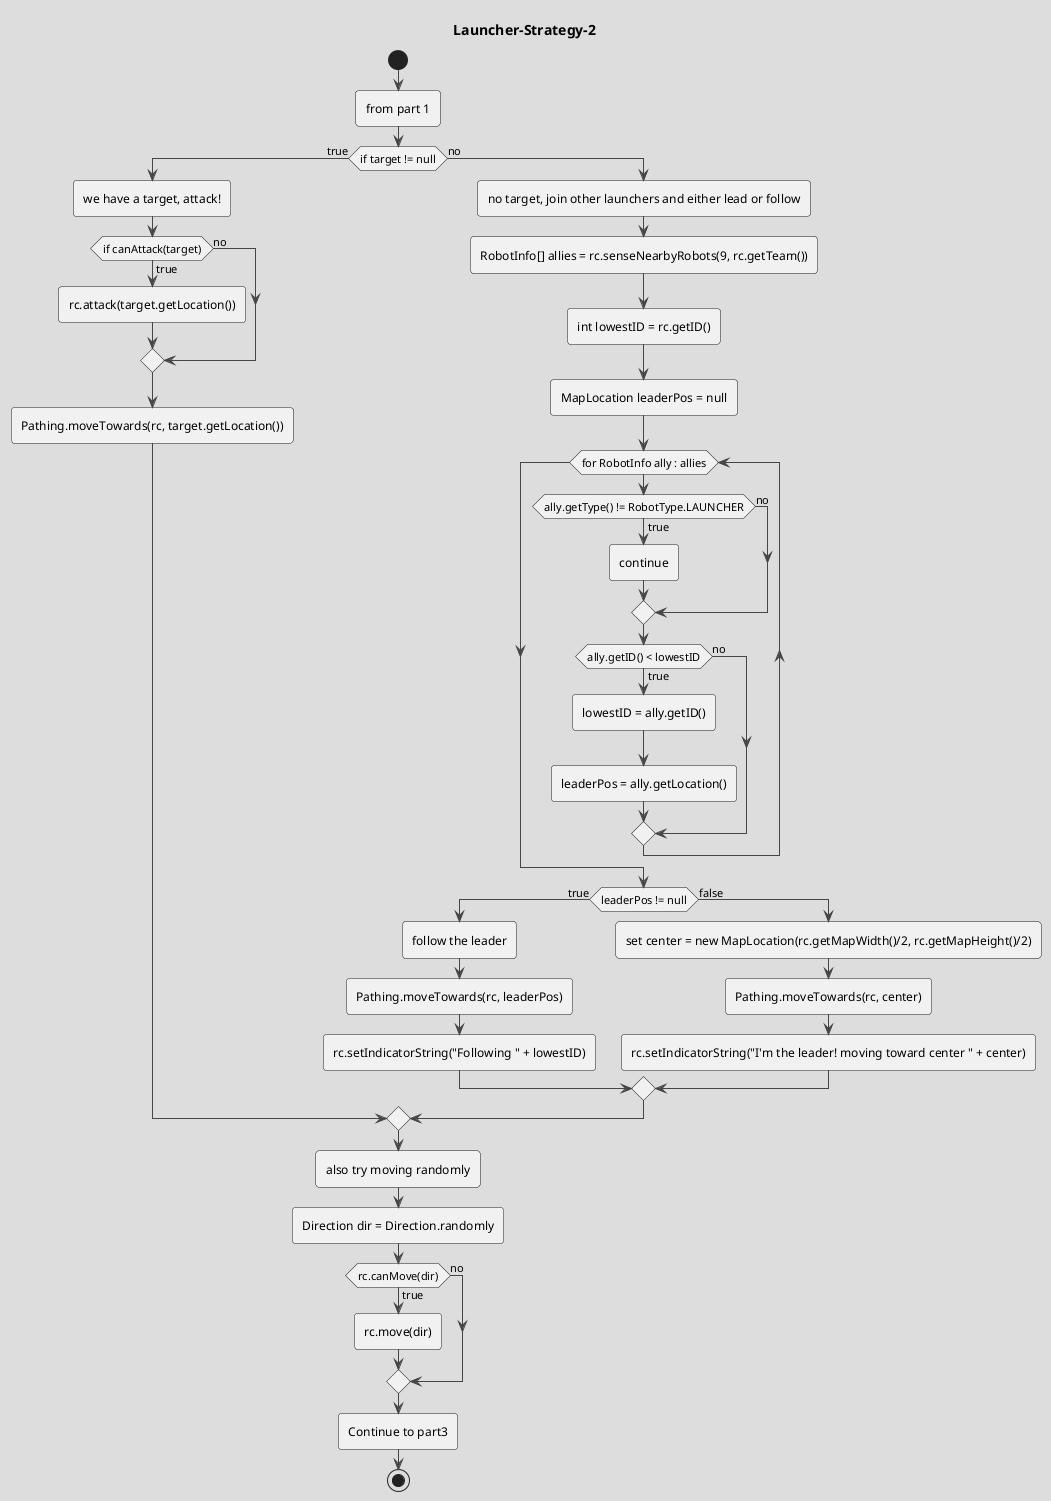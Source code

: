 @startuml Launcher-Strategy-2
!theme toy 
title Launcher-Strategy-2
start

:from part 1; 

if (if target != null) then (true)
    :we have a target, attack!; 
    if (if canAttack(target)) then (true)
        :rc.attack(target.getLocation()); 
    else (no)
    endif
    :Pathing.moveTowards(rc, target.getLocation());
else (no)
    :no target, join other launchers and either lead or follow; 
    :RobotInfo[] allies = rc.senseNearbyRobots(9, rc.getTeam());
    :int lowestID = rc.getID();
    :MapLocation leaderPos = null;
    while (for RobotInfo ally : allies)
        if (ally.getType() != RobotType.LAUNCHER) then (true)
            :continue;
        else (no)
        endif
        if (ally.getID() < lowestID) then (true)
            :lowestID = ally.getID();
            :leaderPos = ally.getLocation();
        else (no)
        endif
    endwhile
    if (leaderPos != null) then (true)
        :follow the leader;
        :Pathing.moveTowards(rc, leaderPos);
        :rc.setIndicatorString("Following " + lowestID);
    else (false)
        :set center = new MapLocation(rc.getMapWidth()/2, rc.getMapHeight()/2);
        :Pathing.moveTowards(rc, center);
        :rc.setIndicatorString("I'm the leader! moving toward center " + center);
    endif
endif
:also try moving randomly;
:Direction dir = Direction.randomly;
if (rc.canMove(dir)) then (true)
    :rc.move(dir);
else (no)
endif

:Continue to part3; 
stop
@enduml

' if (if hqLoc == null) then (true) 
'     :scanHQ hqLoc; 
' else (no)
' endif

' if (if turnCount == 2) then (true) 
'     :updateHeadquartersInfo(rc); 
' else (no)
' endif

' :Communication.clearObsoleteEnemies(rc);

' ' if (if goalLoc == null) then (true) 
' '     :setGoal(rc); 
' ' else (no)
' ' endif

' :try to attack someone;

' :int radius = rc.getType().actionRadiusSquared;
' :Team opponent = rc.getTeam().opponent();
' :RobotInfo[] enemies = rc.senseNearbyRobots(radius, opponent);

' if (enemies.length > 0) then (true)
'     :set target = getClosestWeakestEnemy(); 
' else (no)
' endif

' :Communication.tryWriteMessages(rc);


' if (if wellLoc == null) then (true) 
'     :scanWells wellLoc; 
' else (no)
' endif

' if (if wellLoc != null && canCollectResources(wellLoc, -1)) then (true) 
'     :collectResources(wellLoc); 
' else (no)
' endif

' :depositResource(rc, ADMANTIUM); 

' :depositResource(rc, MANA); 
